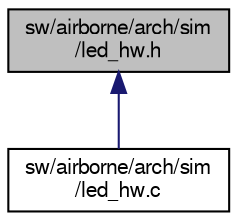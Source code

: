 digraph "sw/airborne/arch/sim/led_hw.h"
{
  edge [fontname="FreeSans",fontsize="10",labelfontname="FreeSans",labelfontsize="10"];
  node [fontname="FreeSans",fontsize="10",shape=record];
  Node1 [label="sw/airborne/arch/sim\l/led_hw.h",height=0.2,width=0.4,color="black", fillcolor="grey75", style="filled", fontcolor="black"];
  Node1 -> Node2 [dir="back",color="midnightblue",fontsize="10",style="solid",fontname="FreeSans"];
  Node2 [label="sw/airborne/arch/sim\l/led_hw.c",height=0.2,width=0.4,color="black", fillcolor="white", style="filled",URL="$sim_2led__hw_8c.html"];
}

